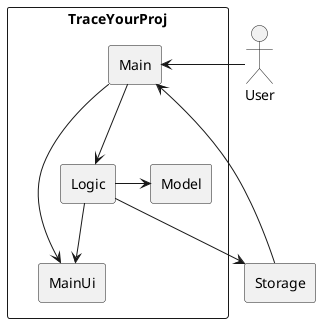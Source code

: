 @startuml
skinparam packageStyle rectangle
skinparam componentStyle rectangle

actor User
rectangle Storage
rectangle TraceYourProj{
  User -left-> [Main]
  [Main] -left-> [MainUi]
  [Main] --> [Logic]
  [Logic] -right-> [Model]
  [Logic] -down-> [Storage]
  [Logic] --> [MainUi]
  [Storage] -down-> [Main]
}
@enduml